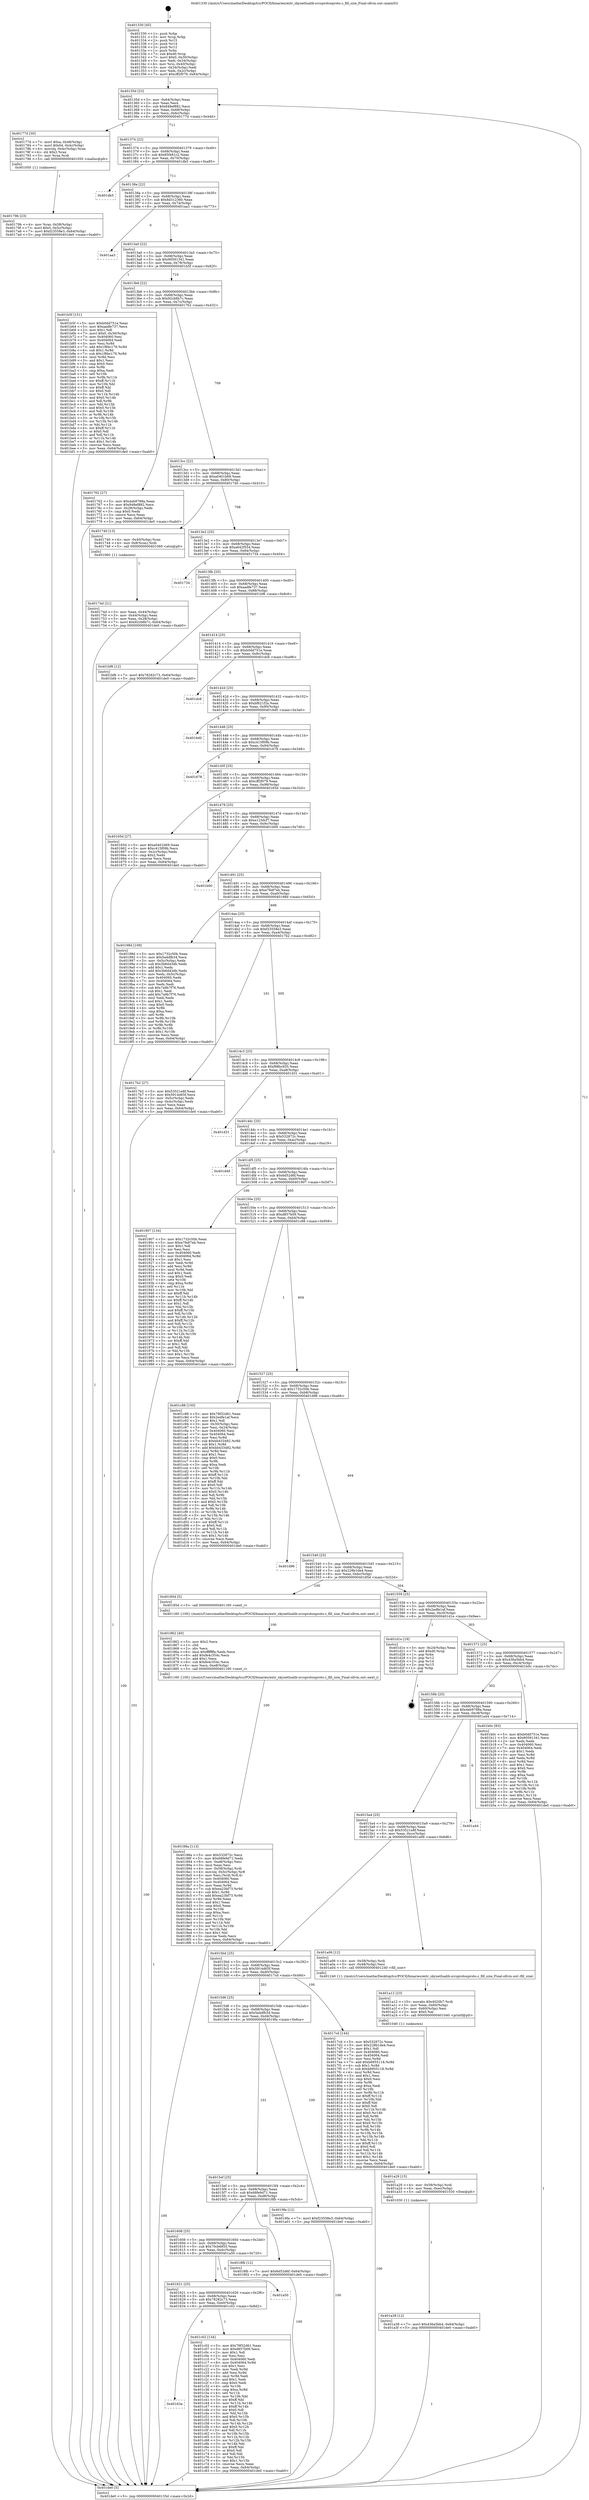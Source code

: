 digraph "0x401330" {
  label = "0x401330 (/mnt/c/Users/mathe/Desktop/tcc/POCII/binaries/extr_skynetlualib-srcsprotosproto.c_fill_size_Final-ollvm.out::main(0))"
  labelloc = "t"
  node[shape=record]

  Entry [label="",width=0.3,height=0.3,shape=circle,fillcolor=black,style=filled]
  "0x40135d" [label="{
     0x40135d [23]\l
     | [instrs]\l
     &nbsp;&nbsp;0x40135d \<+3\>: mov -0x64(%rbp),%eax\l
     &nbsp;&nbsp;0x401360 \<+2\>: mov %eax,%ecx\l
     &nbsp;&nbsp;0x401362 \<+6\>: sub $0x848ef882,%ecx\l
     &nbsp;&nbsp;0x401368 \<+3\>: mov %eax,-0x68(%rbp)\l
     &nbsp;&nbsp;0x40136b \<+3\>: mov %ecx,-0x6c(%rbp)\l
     &nbsp;&nbsp;0x40136e \<+6\>: je 000000000040177d \<main+0x44d\>\l
  }"]
  "0x40177d" [label="{
     0x40177d [30]\l
     | [instrs]\l
     &nbsp;&nbsp;0x40177d \<+7\>: movl $0xa,-0x48(%rbp)\l
     &nbsp;&nbsp;0x401784 \<+7\>: movl $0x64,-0x4c(%rbp)\l
     &nbsp;&nbsp;0x40178b \<+4\>: movslq -0x4c(%rbp),%rax\l
     &nbsp;&nbsp;0x40178f \<+4\>: shl $0x2,%rax\l
     &nbsp;&nbsp;0x401793 \<+3\>: mov %rax,%rdi\l
     &nbsp;&nbsp;0x401796 \<+5\>: call 0000000000401050 \<malloc@plt\>\l
     | [calls]\l
     &nbsp;&nbsp;0x401050 \{1\} (unknown)\l
  }"]
  "0x401374" [label="{
     0x401374 [22]\l
     | [instrs]\l
     &nbsp;&nbsp;0x401374 \<+5\>: jmp 0000000000401379 \<main+0x49\>\l
     &nbsp;&nbsp;0x401379 \<+3\>: mov -0x68(%rbp),%eax\l
     &nbsp;&nbsp;0x40137c \<+5\>: sub $0x85f481c2,%eax\l
     &nbsp;&nbsp;0x401381 \<+3\>: mov %eax,-0x70(%rbp)\l
     &nbsp;&nbsp;0x401384 \<+6\>: je 0000000000401db5 \<main+0xa85\>\l
  }"]
  Exit [label="",width=0.3,height=0.3,shape=circle,fillcolor=black,style=filled,peripheries=2]
  "0x401db5" [label="{
     0x401db5\l
  }", style=dashed]
  "0x40138a" [label="{
     0x40138a [22]\l
     | [instrs]\l
     &nbsp;&nbsp;0x40138a \<+5\>: jmp 000000000040138f \<main+0x5f\>\l
     &nbsp;&nbsp;0x40138f \<+3\>: mov -0x68(%rbp),%eax\l
     &nbsp;&nbsp;0x401392 \<+5\>: sub $0x8d312360,%eax\l
     &nbsp;&nbsp;0x401397 \<+3\>: mov %eax,-0x74(%rbp)\l
     &nbsp;&nbsp;0x40139a \<+6\>: je 0000000000401aa3 \<main+0x773\>\l
  }"]
  "0x40163a" [label="{
     0x40163a\l
  }", style=dashed]
  "0x401aa3" [label="{
     0x401aa3\l
  }", style=dashed]
  "0x4013a0" [label="{
     0x4013a0 [22]\l
     | [instrs]\l
     &nbsp;&nbsp;0x4013a0 \<+5\>: jmp 00000000004013a5 \<main+0x75\>\l
     &nbsp;&nbsp;0x4013a5 \<+3\>: mov -0x68(%rbp),%eax\l
     &nbsp;&nbsp;0x4013a8 \<+5\>: sub $0x90591341,%eax\l
     &nbsp;&nbsp;0x4013ad \<+3\>: mov %eax,-0x78(%rbp)\l
     &nbsp;&nbsp;0x4013b0 \<+6\>: je 0000000000401b5f \<main+0x82f\>\l
  }"]
  "0x401c02" [label="{
     0x401c02 [134]\l
     | [instrs]\l
     &nbsp;&nbsp;0x401c02 \<+5\>: mov $0x79f32d61,%eax\l
     &nbsp;&nbsp;0x401c07 \<+5\>: mov $0xd857b09,%ecx\l
     &nbsp;&nbsp;0x401c0c \<+2\>: mov $0x1,%dl\l
     &nbsp;&nbsp;0x401c0e \<+2\>: xor %esi,%esi\l
     &nbsp;&nbsp;0x401c10 \<+7\>: mov 0x404060,%edi\l
     &nbsp;&nbsp;0x401c17 \<+8\>: mov 0x404064,%r8d\l
     &nbsp;&nbsp;0x401c1f \<+3\>: sub $0x1,%esi\l
     &nbsp;&nbsp;0x401c22 \<+3\>: mov %edi,%r9d\l
     &nbsp;&nbsp;0x401c25 \<+3\>: add %esi,%r9d\l
     &nbsp;&nbsp;0x401c28 \<+4\>: imul %r9d,%edi\l
     &nbsp;&nbsp;0x401c2c \<+3\>: and $0x1,%edi\l
     &nbsp;&nbsp;0x401c2f \<+3\>: cmp $0x0,%edi\l
     &nbsp;&nbsp;0x401c32 \<+4\>: sete %r10b\l
     &nbsp;&nbsp;0x401c36 \<+4\>: cmp $0xa,%r8d\l
     &nbsp;&nbsp;0x401c3a \<+4\>: setl %r11b\l
     &nbsp;&nbsp;0x401c3e \<+3\>: mov %r10b,%bl\l
     &nbsp;&nbsp;0x401c41 \<+3\>: xor $0xff,%bl\l
     &nbsp;&nbsp;0x401c44 \<+3\>: mov %r11b,%r14b\l
     &nbsp;&nbsp;0x401c47 \<+4\>: xor $0xff,%r14b\l
     &nbsp;&nbsp;0x401c4b \<+3\>: xor $0x0,%dl\l
     &nbsp;&nbsp;0x401c4e \<+3\>: mov %bl,%r15b\l
     &nbsp;&nbsp;0x401c51 \<+4\>: and $0x0,%r15b\l
     &nbsp;&nbsp;0x401c55 \<+3\>: and %dl,%r10b\l
     &nbsp;&nbsp;0x401c58 \<+3\>: mov %r14b,%r12b\l
     &nbsp;&nbsp;0x401c5b \<+4\>: and $0x0,%r12b\l
     &nbsp;&nbsp;0x401c5f \<+3\>: and %dl,%r11b\l
     &nbsp;&nbsp;0x401c62 \<+3\>: or %r10b,%r15b\l
     &nbsp;&nbsp;0x401c65 \<+3\>: or %r11b,%r12b\l
     &nbsp;&nbsp;0x401c68 \<+3\>: xor %r12b,%r15b\l
     &nbsp;&nbsp;0x401c6b \<+3\>: or %r14b,%bl\l
     &nbsp;&nbsp;0x401c6e \<+3\>: xor $0xff,%bl\l
     &nbsp;&nbsp;0x401c71 \<+3\>: or $0x0,%dl\l
     &nbsp;&nbsp;0x401c74 \<+2\>: and %dl,%bl\l
     &nbsp;&nbsp;0x401c76 \<+3\>: or %bl,%r15b\l
     &nbsp;&nbsp;0x401c79 \<+4\>: test $0x1,%r15b\l
     &nbsp;&nbsp;0x401c7d \<+3\>: cmovne %ecx,%eax\l
     &nbsp;&nbsp;0x401c80 \<+3\>: mov %eax,-0x64(%rbp)\l
     &nbsp;&nbsp;0x401c83 \<+5\>: jmp 0000000000401de0 \<main+0xab0\>\l
  }"]
  "0x401b5f" [label="{
     0x401b5f [151]\l
     | [instrs]\l
     &nbsp;&nbsp;0x401b5f \<+5\>: mov $0xb0dd751e,%eax\l
     &nbsp;&nbsp;0x401b64 \<+5\>: mov $0xaadfe737,%ecx\l
     &nbsp;&nbsp;0x401b69 \<+2\>: mov $0x1,%dl\l
     &nbsp;&nbsp;0x401b6b \<+7\>: movl $0x0,-0x30(%rbp)\l
     &nbsp;&nbsp;0x401b72 \<+7\>: mov 0x404060,%esi\l
     &nbsp;&nbsp;0x401b79 \<+7\>: mov 0x404064,%edi\l
     &nbsp;&nbsp;0x401b80 \<+3\>: mov %esi,%r8d\l
     &nbsp;&nbsp;0x401b83 \<+7\>: add $0x1f6bc176,%r8d\l
     &nbsp;&nbsp;0x401b8a \<+4\>: sub $0x1,%r8d\l
     &nbsp;&nbsp;0x401b8e \<+7\>: sub $0x1f6bc176,%r8d\l
     &nbsp;&nbsp;0x401b95 \<+4\>: imul %r8d,%esi\l
     &nbsp;&nbsp;0x401b99 \<+3\>: and $0x1,%esi\l
     &nbsp;&nbsp;0x401b9c \<+3\>: cmp $0x0,%esi\l
     &nbsp;&nbsp;0x401b9f \<+4\>: sete %r9b\l
     &nbsp;&nbsp;0x401ba3 \<+3\>: cmp $0xa,%edi\l
     &nbsp;&nbsp;0x401ba6 \<+4\>: setl %r10b\l
     &nbsp;&nbsp;0x401baa \<+3\>: mov %r9b,%r11b\l
     &nbsp;&nbsp;0x401bad \<+4\>: xor $0xff,%r11b\l
     &nbsp;&nbsp;0x401bb1 \<+3\>: mov %r10b,%bl\l
     &nbsp;&nbsp;0x401bb4 \<+3\>: xor $0xff,%bl\l
     &nbsp;&nbsp;0x401bb7 \<+3\>: xor $0x0,%dl\l
     &nbsp;&nbsp;0x401bba \<+3\>: mov %r11b,%r14b\l
     &nbsp;&nbsp;0x401bbd \<+4\>: and $0x0,%r14b\l
     &nbsp;&nbsp;0x401bc1 \<+3\>: and %dl,%r9b\l
     &nbsp;&nbsp;0x401bc4 \<+3\>: mov %bl,%r15b\l
     &nbsp;&nbsp;0x401bc7 \<+4\>: and $0x0,%r15b\l
     &nbsp;&nbsp;0x401bcb \<+3\>: and %dl,%r10b\l
     &nbsp;&nbsp;0x401bce \<+3\>: or %r9b,%r14b\l
     &nbsp;&nbsp;0x401bd1 \<+3\>: or %r10b,%r15b\l
     &nbsp;&nbsp;0x401bd4 \<+3\>: xor %r15b,%r14b\l
     &nbsp;&nbsp;0x401bd7 \<+3\>: or %bl,%r11b\l
     &nbsp;&nbsp;0x401bda \<+4\>: xor $0xff,%r11b\l
     &nbsp;&nbsp;0x401bde \<+3\>: or $0x0,%dl\l
     &nbsp;&nbsp;0x401be1 \<+3\>: and %dl,%r11b\l
     &nbsp;&nbsp;0x401be4 \<+3\>: or %r11b,%r14b\l
     &nbsp;&nbsp;0x401be7 \<+4\>: test $0x1,%r14b\l
     &nbsp;&nbsp;0x401beb \<+3\>: cmovne %ecx,%eax\l
     &nbsp;&nbsp;0x401bee \<+3\>: mov %eax,-0x64(%rbp)\l
     &nbsp;&nbsp;0x401bf1 \<+5\>: jmp 0000000000401de0 \<main+0xab0\>\l
  }"]
  "0x4013b6" [label="{
     0x4013b6 [22]\l
     | [instrs]\l
     &nbsp;&nbsp;0x4013b6 \<+5\>: jmp 00000000004013bb \<main+0x8b\>\l
     &nbsp;&nbsp;0x4013bb \<+3\>: mov -0x68(%rbp),%eax\l
     &nbsp;&nbsp;0x4013be \<+5\>: sub $0x92cb6b7c,%eax\l
     &nbsp;&nbsp;0x4013c3 \<+3\>: mov %eax,-0x7c(%rbp)\l
     &nbsp;&nbsp;0x4013c6 \<+6\>: je 0000000000401762 \<main+0x432\>\l
  }"]
  "0x401621" [label="{
     0x401621 [25]\l
     | [instrs]\l
     &nbsp;&nbsp;0x401621 \<+5\>: jmp 0000000000401626 \<main+0x2f6\>\l
     &nbsp;&nbsp;0x401626 \<+3\>: mov -0x68(%rbp),%eax\l
     &nbsp;&nbsp;0x401629 \<+5\>: sub $0x78282c73,%eax\l
     &nbsp;&nbsp;0x40162e \<+6\>: mov %eax,-0xe0(%rbp)\l
     &nbsp;&nbsp;0x401634 \<+6\>: je 0000000000401c02 \<main+0x8d2\>\l
  }"]
  "0x401762" [label="{
     0x401762 [27]\l
     | [instrs]\l
     &nbsp;&nbsp;0x401762 \<+5\>: mov $0x4eb9788a,%eax\l
     &nbsp;&nbsp;0x401767 \<+5\>: mov $0x848ef882,%ecx\l
     &nbsp;&nbsp;0x40176c \<+3\>: mov -0x28(%rbp),%edx\l
     &nbsp;&nbsp;0x40176f \<+3\>: cmp $0x0,%edx\l
     &nbsp;&nbsp;0x401772 \<+3\>: cmove %ecx,%eax\l
     &nbsp;&nbsp;0x401775 \<+3\>: mov %eax,-0x64(%rbp)\l
     &nbsp;&nbsp;0x401778 \<+5\>: jmp 0000000000401de0 \<main+0xab0\>\l
  }"]
  "0x4013cc" [label="{
     0x4013cc [22]\l
     | [instrs]\l
     &nbsp;&nbsp;0x4013cc \<+5\>: jmp 00000000004013d1 \<main+0xa1\>\l
     &nbsp;&nbsp;0x4013d1 \<+3\>: mov -0x68(%rbp),%eax\l
     &nbsp;&nbsp;0x4013d4 \<+5\>: sub $0xa0401b69,%eax\l
     &nbsp;&nbsp;0x4013d9 \<+3\>: mov %eax,-0x80(%rbp)\l
     &nbsp;&nbsp;0x4013dc \<+6\>: je 0000000000401740 \<main+0x410\>\l
  }"]
  "0x401a50" [label="{
     0x401a50\l
  }", style=dashed]
  "0x401740" [label="{
     0x401740 [13]\l
     | [instrs]\l
     &nbsp;&nbsp;0x401740 \<+4\>: mov -0x40(%rbp),%rax\l
     &nbsp;&nbsp;0x401744 \<+4\>: mov 0x8(%rax),%rdi\l
     &nbsp;&nbsp;0x401748 \<+5\>: call 0000000000401060 \<atoi@plt\>\l
     | [calls]\l
     &nbsp;&nbsp;0x401060 \{1\} (unknown)\l
  }"]
  "0x4013e2" [label="{
     0x4013e2 [25]\l
     | [instrs]\l
     &nbsp;&nbsp;0x4013e2 \<+5\>: jmp 00000000004013e7 \<main+0xb7\>\l
     &nbsp;&nbsp;0x4013e7 \<+3\>: mov -0x68(%rbp),%eax\l
     &nbsp;&nbsp;0x4013ea \<+5\>: sub $0xa642f554,%eax\l
     &nbsp;&nbsp;0x4013ef \<+6\>: mov %eax,-0x84(%rbp)\l
     &nbsp;&nbsp;0x4013f5 \<+6\>: je 0000000000401734 \<main+0x404\>\l
  }"]
  "0x401a38" [label="{
     0x401a38 [12]\l
     | [instrs]\l
     &nbsp;&nbsp;0x401a38 \<+7\>: movl $0x436a5bb4,-0x64(%rbp)\l
     &nbsp;&nbsp;0x401a3f \<+5\>: jmp 0000000000401de0 \<main+0xab0\>\l
  }"]
  "0x401734" [label="{
     0x401734\l
  }", style=dashed]
  "0x4013fb" [label="{
     0x4013fb [25]\l
     | [instrs]\l
     &nbsp;&nbsp;0x4013fb \<+5\>: jmp 0000000000401400 \<main+0xd0\>\l
     &nbsp;&nbsp;0x401400 \<+3\>: mov -0x68(%rbp),%eax\l
     &nbsp;&nbsp;0x401403 \<+5\>: sub $0xaadfe737,%eax\l
     &nbsp;&nbsp;0x401408 \<+6\>: mov %eax,-0x88(%rbp)\l
     &nbsp;&nbsp;0x40140e \<+6\>: je 0000000000401bf6 \<main+0x8c6\>\l
  }"]
  "0x401a29" [label="{
     0x401a29 [15]\l
     | [instrs]\l
     &nbsp;&nbsp;0x401a29 \<+4\>: mov -0x58(%rbp),%rdi\l
     &nbsp;&nbsp;0x401a2d \<+6\>: mov %eax,-0xec(%rbp)\l
     &nbsp;&nbsp;0x401a33 \<+5\>: call 0000000000401030 \<free@plt\>\l
     | [calls]\l
     &nbsp;&nbsp;0x401030 \{1\} (unknown)\l
  }"]
  "0x401bf6" [label="{
     0x401bf6 [12]\l
     | [instrs]\l
     &nbsp;&nbsp;0x401bf6 \<+7\>: movl $0x78282c73,-0x64(%rbp)\l
     &nbsp;&nbsp;0x401bfd \<+5\>: jmp 0000000000401de0 \<main+0xab0\>\l
  }"]
  "0x401414" [label="{
     0x401414 [25]\l
     | [instrs]\l
     &nbsp;&nbsp;0x401414 \<+5\>: jmp 0000000000401419 \<main+0xe9\>\l
     &nbsp;&nbsp;0x401419 \<+3\>: mov -0x68(%rbp),%eax\l
     &nbsp;&nbsp;0x40141c \<+5\>: sub $0xb0dd751e,%eax\l
     &nbsp;&nbsp;0x401421 \<+6\>: mov %eax,-0x8c(%rbp)\l
     &nbsp;&nbsp;0x401427 \<+6\>: je 0000000000401dc6 \<main+0xa96\>\l
  }"]
  "0x401a12" [label="{
     0x401a12 [23]\l
     | [instrs]\l
     &nbsp;&nbsp;0x401a12 \<+10\>: movabs $0x4020b7,%rdi\l
     &nbsp;&nbsp;0x401a1c \<+3\>: mov %eax,-0x60(%rbp)\l
     &nbsp;&nbsp;0x401a1f \<+3\>: mov -0x60(%rbp),%esi\l
     &nbsp;&nbsp;0x401a22 \<+2\>: mov $0x0,%al\l
     &nbsp;&nbsp;0x401a24 \<+5\>: call 0000000000401040 \<printf@plt\>\l
     | [calls]\l
     &nbsp;&nbsp;0x401040 \{1\} (unknown)\l
  }"]
  "0x401dc6" [label="{
     0x401dc6\l
  }", style=dashed]
  "0x40142d" [label="{
     0x40142d [25]\l
     | [instrs]\l
     &nbsp;&nbsp;0x40142d \<+5\>: jmp 0000000000401432 \<main+0x102\>\l
     &nbsp;&nbsp;0x401432 \<+3\>: mov -0x68(%rbp),%eax\l
     &nbsp;&nbsp;0x401435 \<+5\>: sub $0xbf621f2a,%eax\l
     &nbsp;&nbsp;0x40143a \<+6\>: mov %eax,-0x90(%rbp)\l
     &nbsp;&nbsp;0x401440 \<+6\>: je 00000000004016d0 \<main+0x3a0\>\l
  }"]
  "0x401608" [label="{
     0x401608 [25]\l
     | [instrs]\l
     &nbsp;&nbsp;0x401608 \<+5\>: jmp 000000000040160d \<main+0x2dd\>\l
     &nbsp;&nbsp;0x40160d \<+3\>: mov -0x68(%rbp),%eax\l
     &nbsp;&nbsp;0x401610 \<+5\>: sub $0x70cb6855,%eax\l
     &nbsp;&nbsp;0x401615 \<+6\>: mov %eax,-0xdc(%rbp)\l
     &nbsp;&nbsp;0x40161b \<+6\>: je 0000000000401a50 \<main+0x720\>\l
  }"]
  "0x4016d0" [label="{
     0x4016d0\l
  }", style=dashed]
  "0x401446" [label="{
     0x401446 [25]\l
     | [instrs]\l
     &nbsp;&nbsp;0x401446 \<+5\>: jmp 000000000040144b \<main+0x11b\>\l
     &nbsp;&nbsp;0x40144b \<+3\>: mov -0x68(%rbp),%eax\l
     &nbsp;&nbsp;0x40144e \<+5\>: sub $0xc415f09b,%eax\l
     &nbsp;&nbsp;0x401453 \<+6\>: mov %eax,-0x94(%rbp)\l
     &nbsp;&nbsp;0x401459 \<+6\>: je 0000000000401678 \<main+0x348\>\l
  }"]
  "0x4018fb" [label="{
     0x4018fb [12]\l
     | [instrs]\l
     &nbsp;&nbsp;0x4018fb \<+7\>: movl $0x6d52d6f,-0x64(%rbp)\l
     &nbsp;&nbsp;0x401902 \<+5\>: jmp 0000000000401de0 \<main+0xab0\>\l
  }"]
  "0x401678" [label="{
     0x401678\l
  }", style=dashed]
  "0x40145f" [label="{
     0x40145f [25]\l
     | [instrs]\l
     &nbsp;&nbsp;0x40145f \<+5\>: jmp 0000000000401464 \<main+0x134\>\l
     &nbsp;&nbsp;0x401464 \<+3\>: mov -0x68(%rbp),%eax\l
     &nbsp;&nbsp;0x401467 \<+5\>: sub $0xcff2f079,%eax\l
     &nbsp;&nbsp;0x40146c \<+6\>: mov %eax,-0x98(%rbp)\l
     &nbsp;&nbsp;0x401472 \<+6\>: je 000000000040165d \<main+0x32d\>\l
  }"]
  "0x4015ef" [label="{
     0x4015ef [25]\l
     | [instrs]\l
     &nbsp;&nbsp;0x4015ef \<+5\>: jmp 00000000004015f4 \<main+0x2c4\>\l
     &nbsp;&nbsp;0x4015f4 \<+3\>: mov -0x68(%rbp),%eax\l
     &nbsp;&nbsp;0x4015f7 \<+5\>: sub $0x68fe9d71,%eax\l
     &nbsp;&nbsp;0x4015fc \<+6\>: mov %eax,-0xd8(%rbp)\l
     &nbsp;&nbsp;0x401602 \<+6\>: je 00000000004018fb \<main+0x5cb\>\l
  }"]
  "0x40165d" [label="{
     0x40165d [27]\l
     | [instrs]\l
     &nbsp;&nbsp;0x40165d \<+5\>: mov $0xa0401b69,%eax\l
     &nbsp;&nbsp;0x401662 \<+5\>: mov $0xc415f09b,%ecx\l
     &nbsp;&nbsp;0x401667 \<+3\>: mov -0x2c(%rbp),%edx\l
     &nbsp;&nbsp;0x40166a \<+3\>: cmp $0x2,%edx\l
     &nbsp;&nbsp;0x40166d \<+3\>: cmovne %ecx,%eax\l
     &nbsp;&nbsp;0x401670 \<+3\>: mov %eax,-0x64(%rbp)\l
     &nbsp;&nbsp;0x401673 \<+5\>: jmp 0000000000401de0 \<main+0xab0\>\l
  }"]
  "0x401478" [label="{
     0x401478 [25]\l
     | [instrs]\l
     &nbsp;&nbsp;0x401478 \<+5\>: jmp 000000000040147d \<main+0x14d\>\l
     &nbsp;&nbsp;0x40147d \<+3\>: mov -0x68(%rbp),%eax\l
     &nbsp;&nbsp;0x401480 \<+5\>: sub $0xe123dcf7,%eax\l
     &nbsp;&nbsp;0x401485 \<+6\>: mov %eax,-0x9c(%rbp)\l
     &nbsp;&nbsp;0x40148b \<+6\>: je 0000000000401b00 \<main+0x7d0\>\l
  }"]
  "0x401de0" [label="{
     0x401de0 [5]\l
     | [instrs]\l
     &nbsp;&nbsp;0x401de0 \<+5\>: jmp 000000000040135d \<main+0x2d\>\l
  }"]
  "0x401330" [label="{
     0x401330 [45]\l
     | [instrs]\l
     &nbsp;&nbsp;0x401330 \<+1\>: push %rbp\l
     &nbsp;&nbsp;0x401331 \<+3\>: mov %rsp,%rbp\l
     &nbsp;&nbsp;0x401334 \<+2\>: push %r15\l
     &nbsp;&nbsp;0x401336 \<+2\>: push %r14\l
     &nbsp;&nbsp;0x401338 \<+2\>: push %r12\l
     &nbsp;&nbsp;0x40133a \<+1\>: push %rbx\l
     &nbsp;&nbsp;0x40133b \<+7\>: sub $0xd0,%rsp\l
     &nbsp;&nbsp;0x401342 \<+7\>: movl $0x0,-0x30(%rbp)\l
     &nbsp;&nbsp;0x401349 \<+3\>: mov %edi,-0x34(%rbp)\l
     &nbsp;&nbsp;0x40134c \<+4\>: mov %rsi,-0x40(%rbp)\l
     &nbsp;&nbsp;0x401350 \<+3\>: mov -0x34(%rbp),%edi\l
     &nbsp;&nbsp;0x401353 \<+3\>: mov %edi,-0x2c(%rbp)\l
     &nbsp;&nbsp;0x401356 \<+7\>: movl $0xcff2f079,-0x64(%rbp)\l
  }"]
  "0x40174d" [label="{
     0x40174d [21]\l
     | [instrs]\l
     &nbsp;&nbsp;0x40174d \<+3\>: mov %eax,-0x44(%rbp)\l
     &nbsp;&nbsp;0x401750 \<+3\>: mov -0x44(%rbp),%eax\l
     &nbsp;&nbsp;0x401753 \<+3\>: mov %eax,-0x28(%rbp)\l
     &nbsp;&nbsp;0x401756 \<+7\>: movl $0x92cb6b7c,-0x64(%rbp)\l
     &nbsp;&nbsp;0x40175d \<+5\>: jmp 0000000000401de0 \<main+0xab0\>\l
  }"]
  "0x40179b" [label="{
     0x40179b [23]\l
     | [instrs]\l
     &nbsp;&nbsp;0x40179b \<+4\>: mov %rax,-0x58(%rbp)\l
     &nbsp;&nbsp;0x40179f \<+7\>: movl $0x0,-0x5c(%rbp)\l
     &nbsp;&nbsp;0x4017a6 \<+7\>: movl $0xf23558e3,-0x64(%rbp)\l
     &nbsp;&nbsp;0x4017ad \<+5\>: jmp 0000000000401de0 \<main+0xab0\>\l
  }"]
  "0x4019fa" [label="{
     0x4019fa [12]\l
     | [instrs]\l
     &nbsp;&nbsp;0x4019fa \<+7\>: movl $0xf23558e3,-0x64(%rbp)\l
     &nbsp;&nbsp;0x401a01 \<+5\>: jmp 0000000000401de0 \<main+0xab0\>\l
  }"]
  "0x401b00" [label="{
     0x401b00\l
  }", style=dashed]
  "0x401491" [label="{
     0x401491 [25]\l
     | [instrs]\l
     &nbsp;&nbsp;0x401491 \<+5\>: jmp 0000000000401496 \<main+0x166\>\l
     &nbsp;&nbsp;0x401496 \<+3\>: mov -0x68(%rbp),%eax\l
     &nbsp;&nbsp;0x401499 \<+5\>: sub $0xe7fe87eb,%eax\l
     &nbsp;&nbsp;0x40149e \<+6\>: mov %eax,-0xa0(%rbp)\l
     &nbsp;&nbsp;0x4014a4 \<+6\>: je 000000000040198d \<main+0x65d\>\l
  }"]
  "0x40188a" [label="{
     0x40188a [113]\l
     | [instrs]\l
     &nbsp;&nbsp;0x40188a \<+5\>: mov $0x532872c,%ecx\l
     &nbsp;&nbsp;0x40188f \<+5\>: mov $0x68fe9d71,%edx\l
     &nbsp;&nbsp;0x401894 \<+6\>: mov -0xe8(%rbp),%esi\l
     &nbsp;&nbsp;0x40189a \<+3\>: imul %eax,%esi\l
     &nbsp;&nbsp;0x40189d \<+4\>: mov -0x58(%rbp),%rdi\l
     &nbsp;&nbsp;0x4018a1 \<+4\>: movslq -0x5c(%rbp),%r8\l
     &nbsp;&nbsp;0x4018a5 \<+4\>: mov %esi,(%rdi,%r8,4)\l
     &nbsp;&nbsp;0x4018a9 \<+7\>: mov 0x404060,%eax\l
     &nbsp;&nbsp;0x4018b0 \<+7\>: mov 0x404064,%esi\l
     &nbsp;&nbsp;0x4018b7 \<+3\>: mov %eax,%r9d\l
     &nbsp;&nbsp;0x4018ba \<+7\>: sub $0xea23bf73,%r9d\l
     &nbsp;&nbsp;0x4018c1 \<+4\>: sub $0x1,%r9d\l
     &nbsp;&nbsp;0x4018c5 \<+7\>: add $0xea23bf73,%r9d\l
     &nbsp;&nbsp;0x4018cc \<+4\>: imul %r9d,%eax\l
     &nbsp;&nbsp;0x4018d0 \<+3\>: and $0x1,%eax\l
     &nbsp;&nbsp;0x4018d3 \<+3\>: cmp $0x0,%eax\l
     &nbsp;&nbsp;0x4018d6 \<+4\>: sete %r10b\l
     &nbsp;&nbsp;0x4018da \<+3\>: cmp $0xa,%esi\l
     &nbsp;&nbsp;0x4018dd \<+4\>: setl %r11b\l
     &nbsp;&nbsp;0x4018e1 \<+3\>: mov %r10b,%bl\l
     &nbsp;&nbsp;0x4018e4 \<+3\>: and %r11b,%bl\l
     &nbsp;&nbsp;0x4018e7 \<+3\>: xor %r11b,%r10b\l
     &nbsp;&nbsp;0x4018ea \<+3\>: or %r10b,%bl\l
     &nbsp;&nbsp;0x4018ed \<+3\>: test $0x1,%bl\l
     &nbsp;&nbsp;0x4018f0 \<+3\>: cmovne %edx,%ecx\l
     &nbsp;&nbsp;0x4018f3 \<+3\>: mov %ecx,-0x64(%rbp)\l
     &nbsp;&nbsp;0x4018f6 \<+5\>: jmp 0000000000401de0 \<main+0xab0\>\l
  }"]
  "0x40198d" [label="{
     0x40198d [109]\l
     | [instrs]\l
     &nbsp;&nbsp;0x40198d \<+5\>: mov $0x1732c50b,%eax\l
     &nbsp;&nbsp;0x401992 \<+5\>: mov $0x5a4dfb34,%ecx\l
     &nbsp;&nbsp;0x401997 \<+3\>: mov -0x5c(%rbp),%edx\l
     &nbsp;&nbsp;0x40199a \<+6\>: sub $0x3b6d43db,%edx\l
     &nbsp;&nbsp;0x4019a0 \<+3\>: add $0x1,%edx\l
     &nbsp;&nbsp;0x4019a3 \<+6\>: add $0x3b6d43db,%edx\l
     &nbsp;&nbsp;0x4019a9 \<+3\>: mov %edx,-0x5c(%rbp)\l
     &nbsp;&nbsp;0x4019ac \<+7\>: mov 0x404060,%edx\l
     &nbsp;&nbsp;0x4019b3 \<+7\>: mov 0x404064,%esi\l
     &nbsp;&nbsp;0x4019ba \<+2\>: mov %edx,%edi\l
     &nbsp;&nbsp;0x4019bc \<+6\>: sub $0x7a9b7f76,%edi\l
     &nbsp;&nbsp;0x4019c2 \<+3\>: sub $0x1,%edi\l
     &nbsp;&nbsp;0x4019c5 \<+6\>: add $0x7a9b7f76,%edi\l
     &nbsp;&nbsp;0x4019cb \<+3\>: imul %edi,%edx\l
     &nbsp;&nbsp;0x4019ce \<+3\>: and $0x1,%edx\l
     &nbsp;&nbsp;0x4019d1 \<+3\>: cmp $0x0,%edx\l
     &nbsp;&nbsp;0x4019d4 \<+4\>: sete %r8b\l
     &nbsp;&nbsp;0x4019d8 \<+3\>: cmp $0xa,%esi\l
     &nbsp;&nbsp;0x4019db \<+4\>: setl %r9b\l
     &nbsp;&nbsp;0x4019df \<+3\>: mov %r8b,%r10b\l
     &nbsp;&nbsp;0x4019e2 \<+3\>: and %r9b,%r10b\l
     &nbsp;&nbsp;0x4019e5 \<+3\>: xor %r9b,%r8b\l
     &nbsp;&nbsp;0x4019e8 \<+3\>: or %r8b,%r10b\l
     &nbsp;&nbsp;0x4019eb \<+4\>: test $0x1,%r10b\l
     &nbsp;&nbsp;0x4019ef \<+3\>: cmovne %ecx,%eax\l
     &nbsp;&nbsp;0x4019f2 \<+3\>: mov %eax,-0x64(%rbp)\l
     &nbsp;&nbsp;0x4019f5 \<+5\>: jmp 0000000000401de0 \<main+0xab0\>\l
  }"]
  "0x4014aa" [label="{
     0x4014aa [25]\l
     | [instrs]\l
     &nbsp;&nbsp;0x4014aa \<+5\>: jmp 00000000004014af \<main+0x17f\>\l
     &nbsp;&nbsp;0x4014af \<+3\>: mov -0x68(%rbp),%eax\l
     &nbsp;&nbsp;0x4014b2 \<+5\>: sub $0xf23558e3,%eax\l
     &nbsp;&nbsp;0x4014b7 \<+6\>: mov %eax,-0xa4(%rbp)\l
     &nbsp;&nbsp;0x4014bd \<+6\>: je 00000000004017b2 \<main+0x482\>\l
  }"]
  "0x401862" [label="{
     0x401862 [40]\l
     | [instrs]\l
     &nbsp;&nbsp;0x401862 \<+5\>: mov $0x2,%ecx\l
     &nbsp;&nbsp;0x401867 \<+1\>: cltd\l
     &nbsp;&nbsp;0x401868 \<+2\>: idiv %ecx\l
     &nbsp;&nbsp;0x40186a \<+6\>: imul $0xfffffffe,%edx,%ecx\l
     &nbsp;&nbsp;0x401870 \<+6\>: add $0xfe4c354c,%ecx\l
     &nbsp;&nbsp;0x401876 \<+3\>: add $0x1,%ecx\l
     &nbsp;&nbsp;0x401879 \<+6\>: sub $0xfe4c354c,%ecx\l
     &nbsp;&nbsp;0x40187f \<+6\>: mov %ecx,-0xe8(%rbp)\l
     &nbsp;&nbsp;0x401885 \<+5\>: call 0000000000401160 \<next_i\>\l
     | [calls]\l
     &nbsp;&nbsp;0x401160 \{100\} (/mnt/c/Users/mathe/Desktop/tcc/POCII/binaries/extr_skynetlualib-srcsprotosproto.c_fill_size_Final-ollvm.out::next_i)\l
  }"]
  "0x4017b2" [label="{
     0x4017b2 [27]\l
     | [instrs]\l
     &nbsp;&nbsp;0x4017b2 \<+5\>: mov $0x53521e8f,%eax\l
     &nbsp;&nbsp;0x4017b7 \<+5\>: mov $0x5914d65f,%ecx\l
     &nbsp;&nbsp;0x4017bc \<+3\>: mov -0x5c(%rbp),%edx\l
     &nbsp;&nbsp;0x4017bf \<+3\>: cmp -0x4c(%rbp),%edx\l
     &nbsp;&nbsp;0x4017c2 \<+3\>: cmovl %ecx,%eax\l
     &nbsp;&nbsp;0x4017c5 \<+3\>: mov %eax,-0x64(%rbp)\l
     &nbsp;&nbsp;0x4017c8 \<+5\>: jmp 0000000000401de0 \<main+0xab0\>\l
  }"]
  "0x4014c3" [label="{
     0x4014c3 [25]\l
     | [instrs]\l
     &nbsp;&nbsp;0x4014c3 \<+5\>: jmp 00000000004014c8 \<main+0x198\>\l
     &nbsp;&nbsp;0x4014c8 \<+3\>: mov -0x68(%rbp),%eax\l
     &nbsp;&nbsp;0x4014cb \<+5\>: sub $0xf98bc935,%eax\l
     &nbsp;&nbsp;0x4014d0 \<+6\>: mov %eax,-0xa8(%rbp)\l
     &nbsp;&nbsp;0x4014d6 \<+6\>: je 0000000000401d31 \<main+0xa01\>\l
  }"]
  "0x4015d6" [label="{
     0x4015d6 [25]\l
     | [instrs]\l
     &nbsp;&nbsp;0x4015d6 \<+5\>: jmp 00000000004015db \<main+0x2ab\>\l
     &nbsp;&nbsp;0x4015db \<+3\>: mov -0x68(%rbp),%eax\l
     &nbsp;&nbsp;0x4015de \<+5\>: sub $0x5a4dfb34,%eax\l
     &nbsp;&nbsp;0x4015e3 \<+6\>: mov %eax,-0xd4(%rbp)\l
     &nbsp;&nbsp;0x4015e9 \<+6\>: je 00000000004019fa \<main+0x6ca\>\l
  }"]
  "0x401d31" [label="{
     0x401d31\l
  }", style=dashed]
  "0x4014dc" [label="{
     0x4014dc [25]\l
     | [instrs]\l
     &nbsp;&nbsp;0x4014dc \<+5\>: jmp 00000000004014e1 \<main+0x1b1\>\l
     &nbsp;&nbsp;0x4014e1 \<+3\>: mov -0x68(%rbp),%eax\l
     &nbsp;&nbsp;0x4014e4 \<+5\>: sub $0x532872c,%eax\l
     &nbsp;&nbsp;0x4014e9 \<+6\>: mov %eax,-0xac(%rbp)\l
     &nbsp;&nbsp;0x4014ef \<+6\>: je 0000000000401d49 \<main+0xa19\>\l
  }"]
  "0x4017cd" [label="{
     0x4017cd [144]\l
     | [instrs]\l
     &nbsp;&nbsp;0x4017cd \<+5\>: mov $0x532872c,%eax\l
     &nbsp;&nbsp;0x4017d2 \<+5\>: mov $0x228b1de4,%ecx\l
     &nbsp;&nbsp;0x4017d7 \<+2\>: mov $0x1,%dl\l
     &nbsp;&nbsp;0x4017d9 \<+7\>: mov 0x404060,%esi\l
     &nbsp;&nbsp;0x4017e0 \<+7\>: mov 0x404064,%edi\l
     &nbsp;&nbsp;0x4017e7 \<+3\>: mov %esi,%r8d\l
     &nbsp;&nbsp;0x4017ea \<+7\>: add $0xb6955118,%r8d\l
     &nbsp;&nbsp;0x4017f1 \<+4\>: sub $0x1,%r8d\l
     &nbsp;&nbsp;0x4017f5 \<+7\>: sub $0xb6955118,%r8d\l
     &nbsp;&nbsp;0x4017fc \<+4\>: imul %r8d,%esi\l
     &nbsp;&nbsp;0x401800 \<+3\>: and $0x1,%esi\l
     &nbsp;&nbsp;0x401803 \<+3\>: cmp $0x0,%esi\l
     &nbsp;&nbsp;0x401806 \<+4\>: sete %r9b\l
     &nbsp;&nbsp;0x40180a \<+3\>: cmp $0xa,%edi\l
     &nbsp;&nbsp;0x40180d \<+4\>: setl %r10b\l
     &nbsp;&nbsp;0x401811 \<+3\>: mov %r9b,%r11b\l
     &nbsp;&nbsp;0x401814 \<+4\>: xor $0xff,%r11b\l
     &nbsp;&nbsp;0x401818 \<+3\>: mov %r10b,%bl\l
     &nbsp;&nbsp;0x40181b \<+3\>: xor $0xff,%bl\l
     &nbsp;&nbsp;0x40181e \<+3\>: xor $0x0,%dl\l
     &nbsp;&nbsp;0x401821 \<+3\>: mov %r11b,%r14b\l
     &nbsp;&nbsp;0x401824 \<+4\>: and $0x0,%r14b\l
     &nbsp;&nbsp;0x401828 \<+3\>: and %dl,%r9b\l
     &nbsp;&nbsp;0x40182b \<+3\>: mov %bl,%r15b\l
     &nbsp;&nbsp;0x40182e \<+4\>: and $0x0,%r15b\l
     &nbsp;&nbsp;0x401832 \<+3\>: and %dl,%r10b\l
     &nbsp;&nbsp;0x401835 \<+3\>: or %r9b,%r14b\l
     &nbsp;&nbsp;0x401838 \<+3\>: or %r10b,%r15b\l
     &nbsp;&nbsp;0x40183b \<+3\>: xor %r15b,%r14b\l
     &nbsp;&nbsp;0x40183e \<+3\>: or %bl,%r11b\l
     &nbsp;&nbsp;0x401841 \<+4\>: xor $0xff,%r11b\l
     &nbsp;&nbsp;0x401845 \<+3\>: or $0x0,%dl\l
     &nbsp;&nbsp;0x401848 \<+3\>: and %dl,%r11b\l
     &nbsp;&nbsp;0x40184b \<+3\>: or %r11b,%r14b\l
     &nbsp;&nbsp;0x40184e \<+4\>: test $0x1,%r14b\l
     &nbsp;&nbsp;0x401852 \<+3\>: cmovne %ecx,%eax\l
     &nbsp;&nbsp;0x401855 \<+3\>: mov %eax,-0x64(%rbp)\l
     &nbsp;&nbsp;0x401858 \<+5\>: jmp 0000000000401de0 \<main+0xab0\>\l
  }"]
  "0x401d49" [label="{
     0x401d49\l
  }", style=dashed]
  "0x4014f5" [label="{
     0x4014f5 [25]\l
     | [instrs]\l
     &nbsp;&nbsp;0x4014f5 \<+5\>: jmp 00000000004014fa \<main+0x1ca\>\l
     &nbsp;&nbsp;0x4014fa \<+3\>: mov -0x68(%rbp),%eax\l
     &nbsp;&nbsp;0x4014fd \<+5\>: sub $0x6d52d6f,%eax\l
     &nbsp;&nbsp;0x401502 \<+6\>: mov %eax,-0xb0(%rbp)\l
     &nbsp;&nbsp;0x401508 \<+6\>: je 0000000000401907 \<main+0x5d7\>\l
  }"]
  "0x4015bd" [label="{
     0x4015bd [25]\l
     | [instrs]\l
     &nbsp;&nbsp;0x4015bd \<+5\>: jmp 00000000004015c2 \<main+0x292\>\l
     &nbsp;&nbsp;0x4015c2 \<+3\>: mov -0x68(%rbp),%eax\l
     &nbsp;&nbsp;0x4015c5 \<+5\>: sub $0x5914d65f,%eax\l
     &nbsp;&nbsp;0x4015ca \<+6\>: mov %eax,-0xd0(%rbp)\l
     &nbsp;&nbsp;0x4015d0 \<+6\>: je 00000000004017cd \<main+0x49d\>\l
  }"]
  "0x401907" [label="{
     0x401907 [134]\l
     | [instrs]\l
     &nbsp;&nbsp;0x401907 \<+5\>: mov $0x1732c50b,%eax\l
     &nbsp;&nbsp;0x40190c \<+5\>: mov $0xe7fe87eb,%ecx\l
     &nbsp;&nbsp;0x401911 \<+2\>: mov $0x1,%dl\l
     &nbsp;&nbsp;0x401913 \<+2\>: xor %esi,%esi\l
     &nbsp;&nbsp;0x401915 \<+7\>: mov 0x404060,%edi\l
     &nbsp;&nbsp;0x40191c \<+8\>: mov 0x404064,%r8d\l
     &nbsp;&nbsp;0x401924 \<+3\>: sub $0x1,%esi\l
     &nbsp;&nbsp;0x401927 \<+3\>: mov %edi,%r9d\l
     &nbsp;&nbsp;0x40192a \<+3\>: add %esi,%r9d\l
     &nbsp;&nbsp;0x40192d \<+4\>: imul %r9d,%edi\l
     &nbsp;&nbsp;0x401931 \<+3\>: and $0x1,%edi\l
     &nbsp;&nbsp;0x401934 \<+3\>: cmp $0x0,%edi\l
     &nbsp;&nbsp;0x401937 \<+4\>: sete %r10b\l
     &nbsp;&nbsp;0x40193b \<+4\>: cmp $0xa,%r8d\l
     &nbsp;&nbsp;0x40193f \<+4\>: setl %r11b\l
     &nbsp;&nbsp;0x401943 \<+3\>: mov %r10b,%bl\l
     &nbsp;&nbsp;0x401946 \<+3\>: xor $0xff,%bl\l
     &nbsp;&nbsp;0x401949 \<+3\>: mov %r11b,%r14b\l
     &nbsp;&nbsp;0x40194c \<+4\>: xor $0xff,%r14b\l
     &nbsp;&nbsp;0x401950 \<+3\>: xor $0x1,%dl\l
     &nbsp;&nbsp;0x401953 \<+3\>: mov %bl,%r15b\l
     &nbsp;&nbsp;0x401956 \<+4\>: and $0xff,%r15b\l
     &nbsp;&nbsp;0x40195a \<+3\>: and %dl,%r10b\l
     &nbsp;&nbsp;0x40195d \<+3\>: mov %r14b,%r12b\l
     &nbsp;&nbsp;0x401960 \<+4\>: and $0xff,%r12b\l
     &nbsp;&nbsp;0x401964 \<+3\>: and %dl,%r11b\l
     &nbsp;&nbsp;0x401967 \<+3\>: or %r10b,%r15b\l
     &nbsp;&nbsp;0x40196a \<+3\>: or %r11b,%r12b\l
     &nbsp;&nbsp;0x40196d \<+3\>: xor %r12b,%r15b\l
     &nbsp;&nbsp;0x401970 \<+3\>: or %r14b,%bl\l
     &nbsp;&nbsp;0x401973 \<+3\>: xor $0xff,%bl\l
     &nbsp;&nbsp;0x401976 \<+3\>: or $0x1,%dl\l
     &nbsp;&nbsp;0x401979 \<+2\>: and %dl,%bl\l
     &nbsp;&nbsp;0x40197b \<+3\>: or %bl,%r15b\l
     &nbsp;&nbsp;0x40197e \<+4\>: test $0x1,%r15b\l
     &nbsp;&nbsp;0x401982 \<+3\>: cmovne %ecx,%eax\l
     &nbsp;&nbsp;0x401985 \<+3\>: mov %eax,-0x64(%rbp)\l
     &nbsp;&nbsp;0x401988 \<+5\>: jmp 0000000000401de0 \<main+0xab0\>\l
  }"]
  "0x40150e" [label="{
     0x40150e [25]\l
     | [instrs]\l
     &nbsp;&nbsp;0x40150e \<+5\>: jmp 0000000000401513 \<main+0x1e3\>\l
     &nbsp;&nbsp;0x401513 \<+3\>: mov -0x68(%rbp),%eax\l
     &nbsp;&nbsp;0x401516 \<+5\>: sub $0xd857b09,%eax\l
     &nbsp;&nbsp;0x40151b \<+6\>: mov %eax,-0xb4(%rbp)\l
     &nbsp;&nbsp;0x401521 \<+6\>: je 0000000000401c88 \<main+0x958\>\l
  }"]
  "0x401a06" [label="{
     0x401a06 [12]\l
     | [instrs]\l
     &nbsp;&nbsp;0x401a06 \<+4\>: mov -0x58(%rbp),%rdi\l
     &nbsp;&nbsp;0x401a0a \<+3\>: mov -0x48(%rbp),%esi\l
     &nbsp;&nbsp;0x401a0d \<+5\>: call 0000000000401240 \<fill_size\>\l
     | [calls]\l
     &nbsp;&nbsp;0x401240 \{1\} (/mnt/c/Users/mathe/Desktop/tcc/POCII/binaries/extr_skynetlualib-srcsprotosproto.c_fill_size_Final-ollvm.out::fill_size)\l
  }"]
  "0x401c88" [label="{
     0x401c88 [150]\l
     | [instrs]\l
     &nbsp;&nbsp;0x401c88 \<+5\>: mov $0x79f32d61,%eax\l
     &nbsp;&nbsp;0x401c8d \<+5\>: mov $0x2edfe1af,%ecx\l
     &nbsp;&nbsp;0x401c92 \<+2\>: mov $0x1,%dl\l
     &nbsp;&nbsp;0x401c94 \<+3\>: mov -0x30(%rbp),%esi\l
     &nbsp;&nbsp;0x401c97 \<+3\>: mov %esi,-0x24(%rbp)\l
     &nbsp;&nbsp;0x401c9a \<+7\>: mov 0x404060,%esi\l
     &nbsp;&nbsp;0x401ca1 \<+7\>: mov 0x404064,%edi\l
     &nbsp;&nbsp;0x401ca8 \<+3\>: mov %esi,%r8d\l
     &nbsp;&nbsp;0x401cab \<+7\>: sub $0xbb433482,%r8d\l
     &nbsp;&nbsp;0x401cb2 \<+4\>: sub $0x1,%r8d\l
     &nbsp;&nbsp;0x401cb6 \<+7\>: add $0xbb433482,%r8d\l
     &nbsp;&nbsp;0x401cbd \<+4\>: imul %r8d,%esi\l
     &nbsp;&nbsp;0x401cc1 \<+3\>: and $0x1,%esi\l
     &nbsp;&nbsp;0x401cc4 \<+3\>: cmp $0x0,%esi\l
     &nbsp;&nbsp;0x401cc7 \<+4\>: sete %r9b\l
     &nbsp;&nbsp;0x401ccb \<+3\>: cmp $0xa,%edi\l
     &nbsp;&nbsp;0x401cce \<+4\>: setl %r10b\l
     &nbsp;&nbsp;0x401cd2 \<+3\>: mov %r9b,%r11b\l
     &nbsp;&nbsp;0x401cd5 \<+4\>: xor $0xff,%r11b\l
     &nbsp;&nbsp;0x401cd9 \<+3\>: mov %r10b,%bl\l
     &nbsp;&nbsp;0x401cdc \<+3\>: xor $0xff,%bl\l
     &nbsp;&nbsp;0x401cdf \<+3\>: xor $0x0,%dl\l
     &nbsp;&nbsp;0x401ce2 \<+3\>: mov %r11b,%r14b\l
     &nbsp;&nbsp;0x401ce5 \<+4\>: and $0x0,%r14b\l
     &nbsp;&nbsp;0x401ce9 \<+3\>: and %dl,%r9b\l
     &nbsp;&nbsp;0x401cec \<+3\>: mov %bl,%r15b\l
     &nbsp;&nbsp;0x401cef \<+4\>: and $0x0,%r15b\l
     &nbsp;&nbsp;0x401cf3 \<+3\>: and %dl,%r10b\l
     &nbsp;&nbsp;0x401cf6 \<+3\>: or %r9b,%r14b\l
     &nbsp;&nbsp;0x401cf9 \<+3\>: or %r10b,%r15b\l
     &nbsp;&nbsp;0x401cfc \<+3\>: xor %r15b,%r14b\l
     &nbsp;&nbsp;0x401cff \<+3\>: or %bl,%r11b\l
     &nbsp;&nbsp;0x401d02 \<+4\>: xor $0xff,%r11b\l
     &nbsp;&nbsp;0x401d06 \<+3\>: or $0x0,%dl\l
     &nbsp;&nbsp;0x401d09 \<+3\>: and %dl,%r11b\l
     &nbsp;&nbsp;0x401d0c \<+3\>: or %r11b,%r14b\l
     &nbsp;&nbsp;0x401d0f \<+4\>: test $0x1,%r14b\l
     &nbsp;&nbsp;0x401d13 \<+3\>: cmovne %ecx,%eax\l
     &nbsp;&nbsp;0x401d16 \<+3\>: mov %eax,-0x64(%rbp)\l
     &nbsp;&nbsp;0x401d19 \<+5\>: jmp 0000000000401de0 \<main+0xab0\>\l
  }"]
  "0x401527" [label="{
     0x401527 [25]\l
     | [instrs]\l
     &nbsp;&nbsp;0x401527 \<+5\>: jmp 000000000040152c \<main+0x1fc\>\l
     &nbsp;&nbsp;0x40152c \<+3\>: mov -0x68(%rbp),%eax\l
     &nbsp;&nbsp;0x40152f \<+5\>: sub $0x1732c50b,%eax\l
     &nbsp;&nbsp;0x401534 \<+6\>: mov %eax,-0xb8(%rbp)\l
     &nbsp;&nbsp;0x40153a \<+6\>: je 0000000000401d96 \<main+0xa66\>\l
  }"]
  "0x4015a4" [label="{
     0x4015a4 [25]\l
     | [instrs]\l
     &nbsp;&nbsp;0x4015a4 \<+5\>: jmp 00000000004015a9 \<main+0x279\>\l
     &nbsp;&nbsp;0x4015a9 \<+3\>: mov -0x68(%rbp),%eax\l
     &nbsp;&nbsp;0x4015ac \<+5\>: sub $0x53521e8f,%eax\l
     &nbsp;&nbsp;0x4015b1 \<+6\>: mov %eax,-0xcc(%rbp)\l
     &nbsp;&nbsp;0x4015b7 \<+6\>: je 0000000000401a06 \<main+0x6d6\>\l
  }"]
  "0x401d96" [label="{
     0x401d96\l
  }", style=dashed]
  "0x401540" [label="{
     0x401540 [25]\l
     | [instrs]\l
     &nbsp;&nbsp;0x401540 \<+5\>: jmp 0000000000401545 \<main+0x215\>\l
     &nbsp;&nbsp;0x401545 \<+3\>: mov -0x68(%rbp),%eax\l
     &nbsp;&nbsp;0x401548 \<+5\>: sub $0x228b1de4,%eax\l
     &nbsp;&nbsp;0x40154d \<+6\>: mov %eax,-0xbc(%rbp)\l
     &nbsp;&nbsp;0x401553 \<+6\>: je 000000000040185d \<main+0x52d\>\l
  }"]
  "0x401a44" [label="{
     0x401a44\l
  }", style=dashed]
  "0x40185d" [label="{
     0x40185d [5]\l
     | [instrs]\l
     &nbsp;&nbsp;0x40185d \<+5\>: call 0000000000401160 \<next_i\>\l
     | [calls]\l
     &nbsp;&nbsp;0x401160 \{100\} (/mnt/c/Users/mathe/Desktop/tcc/POCII/binaries/extr_skynetlualib-srcsprotosproto.c_fill_size_Final-ollvm.out::next_i)\l
  }"]
  "0x401559" [label="{
     0x401559 [25]\l
     | [instrs]\l
     &nbsp;&nbsp;0x401559 \<+5\>: jmp 000000000040155e \<main+0x22e\>\l
     &nbsp;&nbsp;0x40155e \<+3\>: mov -0x68(%rbp),%eax\l
     &nbsp;&nbsp;0x401561 \<+5\>: sub $0x2edfe1af,%eax\l
     &nbsp;&nbsp;0x401566 \<+6\>: mov %eax,-0xc0(%rbp)\l
     &nbsp;&nbsp;0x40156c \<+6\>: je 0000000000401d1e \<main+0x9ee\>\l
  }"]
  "0x40158b" [label="{
     0x40158b [25]\l
     | [instrs]\l
     &nbsp;&nbsp;0x40158b \<+5\>: jmp 0000000000401590 \<main+0x260\>\l
     &nbsp;&nbsp;0x401590 \<+3\>: mov -0x68(%rbp),%eax\l
     &nbsp;&nbsp;0x401593 \<+5\>: sub $0x4eb9788a,%eax\l
     &nbsp;&nbsp;0x401598 \<+6\>: mov %eax,-0xc8(%rbp)\l
     &nbsp;&nbsp;0x40159e \<+6\>: je 0000000000401a44 \<main+0x714\>\l
  }"]
  "0x401d1e" [label="{
     0x401d1e [19]\l
     | [instrs]\l
     &nbsp;&nbsp;0x401d1e \<+3\>: mov -0x24(%rbp),%eax\l
     &nbsp;&nbsp;0x401d21 \<+7\>: add $0xd0,%rsp\l
     &nbsp;&nbsp;0x401d28 \<+1\>: pop %rbx\l
     &nbsp;&nbsp;0x401d29 \<+2\>: pop %r12\l
     &nbsp;&nbsp;0x401d2b \<+2\>: pop %r14\l
     &nbsp;&nbsp;0x401d2d \<+2\>: pop %r15\l
     &nbsp;&nbsp;0x401d2f \<+1\>: pop %rbp\l
     &nbsp;&nbsp;0x401d30 \<+1\>: ret\l
  }"]
  "0x401572" [label="{
     0x401572 [25]\l
     | [instrs]\l
     &nbsp;&nbsp;0x401572 \<+5\>: jmp 0000000000401577 \<main+0x247\>\l
     &nbsp;&nbsp;0x401577 \<+3\>: mov -0x68(%rbp),%eax\l
     &nbsp;&nbsp;0x40157a \<+5\>: sub $0x436a5bb4,%eax\l
     &nbsp;&nbsp;0x40157f \<+6\>: mov %eax,-0xc4(%rbp)\l
     &nbsp;&nbsp;0x401585 \<+6\>: je 0000000000401b0c \<main+0x7dc\>\l
  }"]
  "0x401b0c" [label="{
     0x401b0c [83]\l
     | [instrs]\l
     &nbsp;&nbsp;0x401b0c \<+5\>: mov $0xb0dd751e,%eax\l
     &nbsp;&nbsp;0x401b11 \<+5\>: mov $0x90591341,%ecx\l
     &nbsp;&nbsp;0x401b16 \<+2\>: xor %edx,%edx\l
     &nbsp;&nbsp;0x401b18 \<+7\>: mov 0x404060,%esi\l
     &nbsp;&nbsp;0x401b1f \<+7\>: mov 0x404064,%edi\l
     &nbsp;&nbsp;0x401b26 \<+3\>: sub $0x1,%edx\l
     &nbsp;&nbsp;0x401b29 \<+3\>: mov %esi,%r8d\l
     &nbsp;&nbsp;0x401b2c \<+3\>: add %edx,%r8d\l
     &nbsp;&nbsp;0x401b2f \<+4\>: imul %r8d,%esi\l
     &nbsp;&nbsp;0x401b33 \<+3\>: and $0x1,%esi\l
     &nbsp;&nbsp;0x401b36 \<+3\>: cmp $0x0,%esi\l
     &nbsp;&nbsp;0x401b39 \<+4\>: sete %r9b\l
     &nbsp;&nbsp;0x401b3d \<+3\>: cmp $0xa,%edi\l
     &nbsp;&nbsp;0x401b40 \<+4\>: setl %r10b\l
     &nbsp;&nbsp;0x401b44 \<+3\>: mov %r9b,%r11b\l
     &nbsp;&nbsp;0x401b47 \<+3\>: and %r10b,%r11b\l
     &nbsp;&nbsp;0x401b4a \<+3\>: xor %r10b,%r9b\l
     &nbsp;&nbsp;0x401b4d \<+3\>: or %r9b,%r11b\l
     &nbsp;&nbsp;0x401b50 \<+4\>: test $0x1,%r11b\l
     &nbsp;&nbsp;0x401b54 \<+3\>: cmovne %ecx,%eax\l
     &nbsp;&nbsp;0x401b57 \<+3\>: mov %eax,-0x64(%rbp)\l
     &nbsp;&nbsp;0x401b5a \<+5\>: jmp 0000000000401de0 \<main+0xab0\>\l
  }"]
  Entry -> "0x401330" [label=" 1"]
  "0x40135d" -> "0x40177d" [label=" 1"]
  "0x40135d" -> "0x401374" [label=" 711"]
  "0x401d1e" -> Exit [label=" 1"]
  "0x401374" -> "0x401db5" [label=" 0"]
  "0x401374" -> "0x40138a" [label=" 711"]
  "0x401c88" -> "0x401de0" [label=" 1"]
  "0x40138a" -> "0x401aa3" [label=" 0"]
  "0x40138a" -> "0x4013a0" [label=" 711"]
  "0x401c02" -> "0x401de0" [label=" 1"]
  "0x4013a0" -> "0x401b5f" [label=" 1"]
  "0x4013a0" -> "0x4013b6" [label=" 710"]
  "0x401621" -> "0x40163a" [label=" 0"]
  "0x4013b6" -> "0x401762" [label=" 1"]
  "0x4013b6" -> "0x4013cc" [label=" 709"]
  "0x401621" -> "0x401c02" [label=" 1"]
  "0x4013cc" -> "0x401740" [label=" 1"]
  "0x4013cc" -> "0x4013e2" [label=" 708"]
  "0x401608" -> "0x401621" [label=" 1"]
  "0x4013e2" -> "0x401734" [label=" 0"]
  "0x4013e2" -> "0x4013fb" [label=" 708"]
  "0x401608" -> "0x401a50" [label=" 0"]
  "0x4013fb" -> "0x401bf6" [label=" 1"]
  "0x4013fb" -> "0x401414" [label=" 707"]
  "0x401bf6" -> "0x401de0" [label=" 1"]
  "0x401414" -> "0x401dc6" [label=" 0"]
  "0x401414" -> "0x40142d" [label=" 707"]
  "0x401b5f" -> "0x401de0" [label=" 1"]
  "0x40142d" -> "0x4016d0" [label=" 0"]
  "0x40142d" -> "0x401446" [label=" 707"]
  "0x401b0c" -> "0x401de0" [label=" 1"]
  "0x401446" -> "0x401678" [label=" 0"]
  "0x401446" -> "0x40145f" [label=" 707"]
  "0x401a38" -> "0x401de0" [label=" 1"]
  "0x40145f" -> "0x40165d" [label=" 1"]
  "0x40145f" -> "0x401478" [label=" 706"]
  "0x40165d" -> "0x401de0" [label=" 1"]
  "0x401330" -> "0x40135d" [label=" 1"]
  "0x401de0" -> "0x40135d" [label=" 711"]
  "0x401740" -> "0x40174d" [label=" 1"]
  "0x40174d" -> "0x401de0" [label=" 1"]
  "0x401762" -> "0x401de0" [label=" 1"]
  "0x40177d" -> "0x40179b" [label=" 1"]
  "0x40179b" -> "0x401de0" [label=" 1"]
  "0x401a12" -> "0x401a29" [label=" 1"]
  "0x401478" -> "0x401b00" [label=" 0"]
  "0x401478" -> "0x401491" [label=" 706"]
  "0x401a06" -> "0x401a12" [label=" 1"]
  "0x401491" -> "0x40198d" [label=" 100"]
  "0x401491" -> "0x4014aa" [label=" 606"]
  "0x40198d" -> "0x401de0" [label=" 100"]
  "0x4014aa" -> "0x4017b2" [label=" 101"]
  "0x4014aa" -> "0x4014c3" [label=" 505"]
  "0x4017b2" -> "0x401de0" [label=" 101"]
  "0x401907" -> "0x401de0" [label=" 100"]
  "0x4014c3" -> "0x401d31" [label=" 0"]
  "0x4014c3" -> "0x4014dc" [label=" 505"]
  "0x4018fb" -> "0x401de0" [label=" 100"]
  "0x4014dc" -> "0x401d49" [label=" 0"]
  "0x4014dc" -> "0x4014f5" [label=" 505"]
  "0x4015ef" -> "0x401608" [label=" 1"]
  "0x4014f5" -> "0x401907" [label=" 100"]
  "0x4014f5" -> "0x40150e" [label=" 405"]
  "0x401a29" -> "0x401a38" [label=" 1"]
  "0x40150e" -> "0x401c88" [label=" 1"]
  "0x40150e" -> "0x401527" [label=" 404"]
  "0x4015d6" -> "0x4015ef" [label=" 101"]
  "0x401527" -> "0x401d96" [label=" 0"]
  "0x401527" -> "0x401540" [label=" 404"]
  "0x4019fa" -> "0x401de0" [label=" 100"]
  "0x401540" -> "0x40185d" [label=" 100"]
  "0x401540" -> "0x401559" [label=" 304"]
  "0x40188a" -> "0x401de0" [label=" 100"]
  "0x401559" -> "0x401d1e" [label=" 1"]
  "0x401559" -> "0x401572" [label=" 303"]
  "0x40185d" -> "0x401862" [label=" 100"]
  "0x401572" -> "0x401b0c" [label=" 1"]
  "0x401572" -> "0x40158b" [label=" 302"]
  "0x401862" -> "0x40188a" [label=" 100"]
  "0x40158b" -> "0x401a44" [label=" 0"]
  "0x40158b" -> "0x4015a4" [label=" 302"]
  "0x4015d6" -> "0x4019fa" [label=" 100"]
  "0x4015a4" -> "0x401a06" [label=" 1"]
  "0x4015a4" -> "0x4015bd" [label=" 301"]
  "0x4015ef" -> "0x4018fb" [label=" 100"]
  "0x4015bd" -> "0x4017cd" [label=" 100"]
  "0x4015bd" -> "0x4015d6" [label=" 201"]
  "0x4017cd" -> "0x401de0" [label=" 100"]
}
